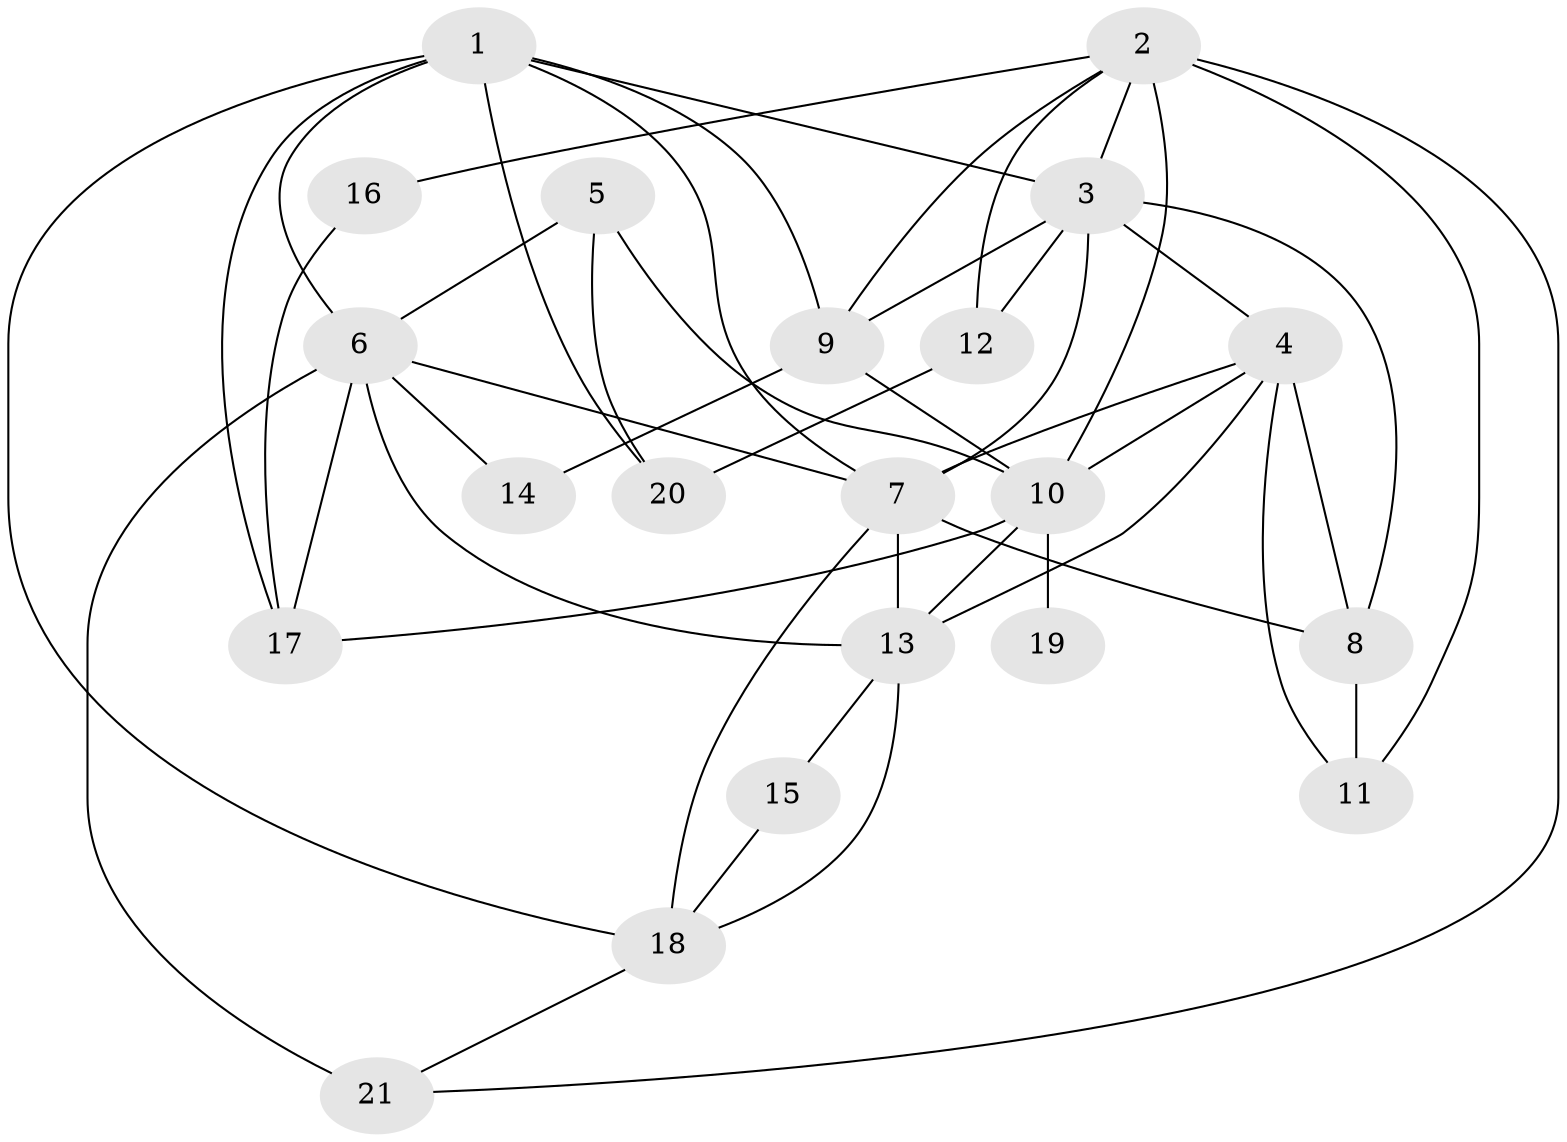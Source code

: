// original degree distribution, {6: 0.19607843137254902, 4: 0.2549019607843137, 5: 0.11764705882352941, 7: 0.0196078431372549, 2: 0.1568627450980392, 3: 0.2549019607843137}
// Generated by graph-tools (version 1.1) at 2025/51/03/04/25 22:51:09]
// undirected, 21 vertices, 47 edges
graph export_dot {
  node [color=gray90,style=filled];
  1;
  2;
  3;
  4;
  5;
  6;
  7;
  8;
  9;
  10;
  11;
  12;
  13;
  14;
  15;
  16;
  17;
  18;
  19;
  20;
  21;
  1 -- 3 [weight=2.0];
  1 -- 6 [weight=2.0];
  1 -- 7 [weight=1.0];
  1 -- 9 [weight=1.0];
  1 -- 17 [weight=1.0];
  1 -- 18 [weight=1.0];
  1 -- 20 [weight=1.0];
  2 -- 3 [weight=1.0];
  2 -- 9 [weight=1.0];
  2 -- 10 [weight=1.0];
  2 -- 11 [weight=2.0];
  2 -- 12 [weight=1.0];
  2 -- 16 [weight=1.0];
  2 -- 21 [weight=1.0];
  3 -- 4 [weight=2.0];
  3 -- 7 [weight=4.0];
  3 -- 8 [weight=2.0];
  3 -- 9 [weight=1.0];
  3 -- 12 [weight=3.0];
  4 -- 7 [weight=3.0];
  4 -- 8 [weight=1.0];
  4 -- 10 [weight=1.0];
  4 -- 11 [weight=2.0];
  4 -- 13 [weight=2.0];
  5 -- 6 [weight=1.0];
  5 -- 10 [weight=4.0];
  5 -- 20 [weight=1.0];
  6 -- 7 [weight=1.0];
  6 -- 13 [weight=1.0];
  6 -- 14 [weight=1.0];
  6 -- 17 [weight=1.0];
  6 -- 21 [weight=2.0];
  7 -- 8 [weight=2.0];
  7 -- 13 [weight=1.0];
  7 -- 18 [weight=1.0];
  8 -- 11 [weight=1.0];
  9 -- 10 [weight=1.0];
  9 -- 14 [weight=1.0];
  10 -- 13 [weight=1.0];
  10 -- 17 [weight=1.0];
  10 -- 19 [weight=2.0];
  12 -- 20 [weight=1.0];
  13 -- 15 [weight=1.0];
  13 -- 18 [weight=1.0];
  15 -- 18 [weight=1.0];
  16 -- 17 [weight=1.0];
  18 -- 21 [weight=1.0];
}
